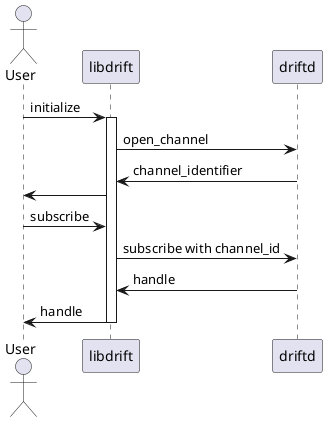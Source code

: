 @startuml
actor User
participant "libdrift" as A
participant "driftd" as B

User -> A: initialize
activate A

A -> B: open_channel

B -> A: channel_identifier

A -> User

User -> A: subscribe

A -> B: subscribe with channel_id

B -> A: handle

A -> User: handle

deactivate A

@enduml
